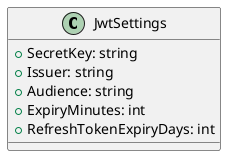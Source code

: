 @startuml

class JwtSettings {
    + SecretKey: string
    + Issuer: string
    + Audience: string
    + ExpiryMinutes: int
    + RefreshTokenExpiryDays: int
}

@enduml